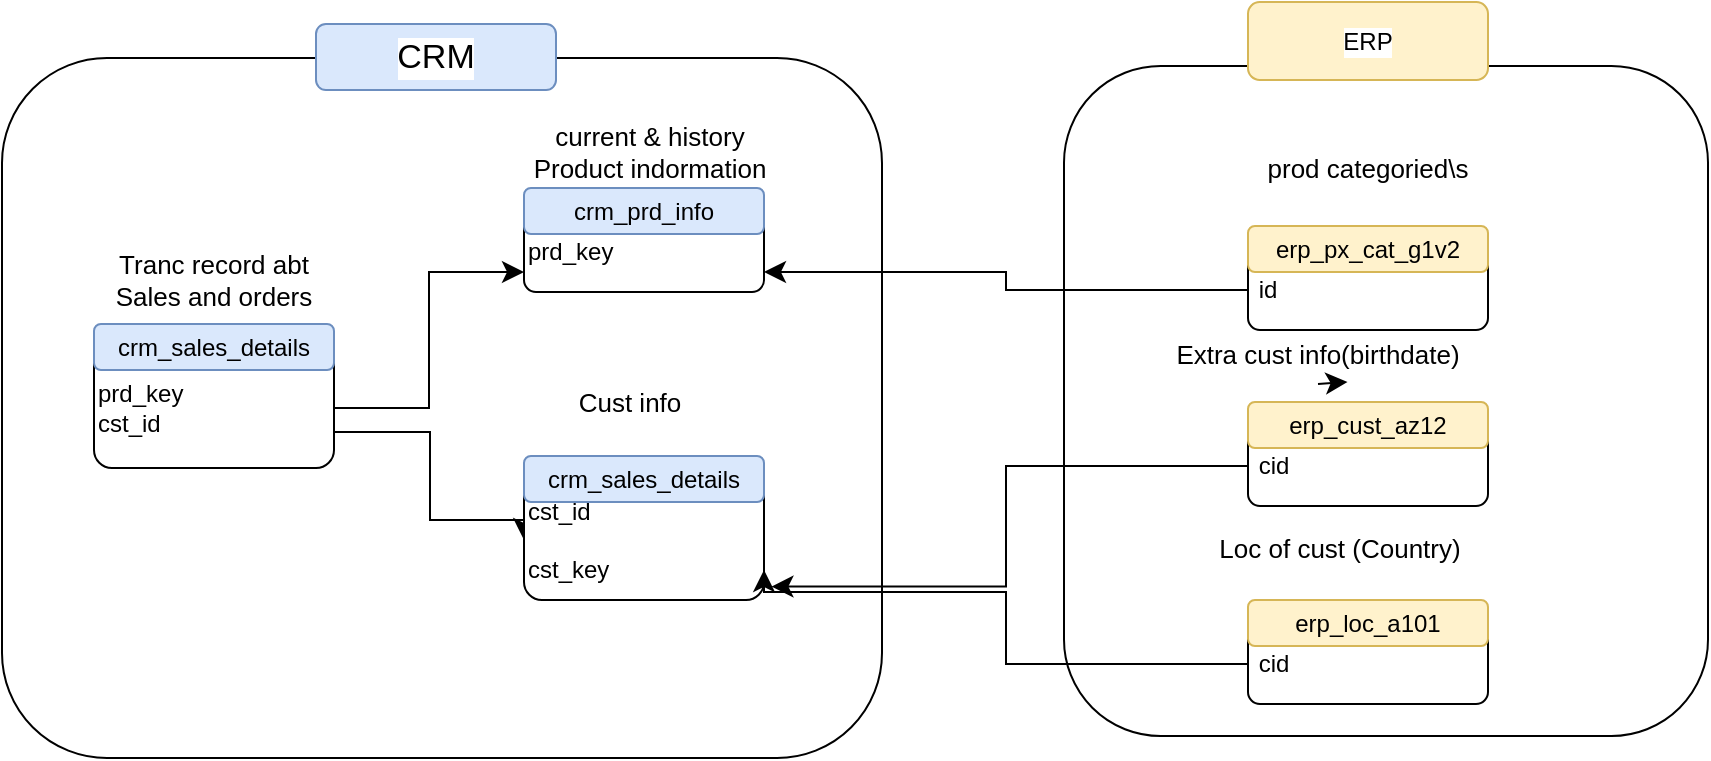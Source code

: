 <mxfile version="28.0.9">
  <diagram name="Page-1" id="3G0wSvsp3lyUOCJ0FMDK">
    <mxGraphModel dx="1025" dy="1518" grid="0" gridSize="10" guides="1" tooltips="1" connect="1" arrows="1" fold="1" page="0" pageScale="1" pageWidth="850" pageHeight="1100" math="0" shadow="0">
      <root>
        <mxCell id="0" />
        <mxCell id="1" parent="0" />
        <mxCell id="Lc9Yi27ZNVGLYDzCuDlE-29" value="" style="rounded=1;whiteSpace=wrap;html=1;fontFamily=Helvetica;fontSize=12;fontColor=default;labelBackgroundColor=default;" parent="1" vertex="1">
          <mxGeometry x="417" y="-236" width="322" height="335" as="geometry" />
        </mxCell>
        <mxCell id="Lc9Yi27ZNVGLYDzCuDlE-27" value="" style="rounded=1;whiteSpace=wrap;html=1;fontFamily=Helvetica;fontSize=12;fontColor=default;labelBackgroundColor=default;" parent="1" vertex="1">
          <mxGeometry x="-114" y="-240" width="440" height="350" as="geometry" />
        </mxCell>
        <mxCell id="Lc9Yi27ZNVGLYDzCuDlE-12" style="edgeStyle=orthogonalEdgeStyle;shape=connector;rounded=0;orthogonalLoop=1;jettySize=auto;html=1;entryX=0;entryY=0.5;entryDx=0;entryDy=0;strokeColor=default;align=center;verticalAlign=middle;fontFamily=Helvetica;fontSize=12;fontColor=default;labelBackgroundColor=default;startSize=8;endArrow=classic;endSize=8;" parent="1" source="Lc9Yi27ZNVGLYDzCuDlE-1" target="Lc9Yi27ZNVGLYDzCuDlE-7" edge="1">
          <mxGeometry relative="1" as="geometry">
            <Array as="points">
              <mxPoint x="100" y="-53" />
              <mxPoint x="100" y="-9" />
              <mxPoint x="147" y="-9" />
            </Array>
          </mxGeometry>
        </mxCell>
        <mxCell id="Lc9Yi27ZNVGLYDzCuDlE-13" style="edgeStyle=orthogonalEdgeStyle;shape=connector;rounded=0;orthogonalLoop=1;jettySize=auto;html=1;entryX=0;entryY=0.75;entryDx=0;entryDy=0;strokeColor=default;align=center;verticalAlign=middle;fontFamily=Helvetica;fontSize=12;fontColor=default;labelBackgroundColor=default;startSize=8;endArrow=classic;endSize=8;" parent="1" source="Lc9Yi27ZNVGLYDzCuDlE-1" target="Lc9Yi27ZNVGLYDzCuDlE-5" edge="1">
          <mxGeometry relative="1" as="geometry" />
        </mxCell>
        <mxCell id="Lc9Yi27ZNVGLYDzCuDlE-1" value="&lt;div&gt;prd_key&lt;/div&gt;&lt;div&gt;cst_id&lt;/div&gt;" style="rounded=1;whiteSpace=wrap;html=1;align=left;" parent="1" vertex="1">
          <mxGeometry x="-68" y="-95" width="120" height="60" as="geometry" />
        </mxCell>
        <mxCell id="Lc9Yi27ZNVGLYDzCuDlE-2" value="crm_sales_details" style="rounded=1;whiteSpace=wrap;html=1;fillColor=#dae8fc;strokeColor=#6c8ebf;" parent="1" vertex="1">
          <mxGeometry x="-68" y="-107" width="120" height="23" as="geometry" />
        </mxCell>
        <mxCell id="Lc9Yi27ZNVGLYDzCuDlE-5" value="prd_key" style="rounded=1;whiteSpace=wrap;html=1;align=left;" parent="1" vertex="1">
          <mxGeometry x="147" y="-163" width="120" height="40" as="geometry" />
        </mxCell>
        <mxCell id="Lc9Yi27ZNVGLYDzCuDlE-6" value="crm_prd_info" style="rounded=1;whiteSpace=wrap;html=1;fillColor=#dae8fc;strokeColor=#6c8ebf;" parent="1" vertex="1">
          <mxGeometry x="147" y="-175" width="120" height="23" as="geometry" />
        </mxCell>
        <mxCell id="Lc9Yi27ZNVGLYDzCuDlE-7" value="&lt;div&gt;cst_id&lt;/div&gt;&lt;div&gt;&lt;br&gt;&lt;/div&gt;&lt;div&gt;cst_key&lt;/div&gt;" style="rounded=1;whiteSpace=wrap;html=1;align=left;strokeColor=default;" parent="1" vertex="1">
          <mxGeometry x="147" y="-29" width="120" height="60" as="geometry" />
        </mxCell>
        <mxCell id="Lc9Yi27ZNVGLYDzCuDlE-8" value="crm_sales_details" style="rounded=1;whiteSpace=wrap;html=1;fillColor=#dae8fc;strokeColor=#6c8ebf;" parent="1" vertex="1">
          <mxGeometry x="147" y="-41" width="120" height="23" as="geometry" />
        </mxCell>
        <mxCell id="Lc9Yi27ZNVGLYDzCuDlE-26" style="edgeStyle=orthogonalEdgeStyle;shape=connector;rounded=0;orthogonalLoop=1;jettySize=auto;html=1;entryX=1;entryY=0.75;entryDx=0;entryDy=0;strokeColor=default;align=center;verticalAlign=middle;fontFamily=Helvetica;fontSize=12;fontColor=default;labelBackgroundColor=default;startSize=8;endArrow=classic;endSize=8;" parent="1" source="Lc9Yi27ZNVGLYDzCuDlE-16" target="Lc9Yi27ZNVGLYDzCuDlE-5" edge="1">
          <mxGeometry relative="1" as="geometry" />
        </mxCell>
        <mxCell id="Lc9Yi27ZNVGLYDzCuDlE-16" value="&amp;nbsp;id" style="rounded=1;whiteSpace=wrap;html=1;align=left;strokeColor=default;" parent="1" vertex="1">
          <mxGeometry x="509" y="-144" width="120" height="40" as="geometry" />
        </mxCell>
        <mxCell id="Lc9Yi27ZNVGLYDzCuDlE-17" value="erp_px_cat_g1v2" style="rounded=1;whiteSpace=wrap;html=1;fillColor=#fff2cc;strokeColor=#d6b656;" parent="1" vertex="1">
          <mxGeometry x="509" y="-156" width="120" height="23" as="geometry" />
        </mxCell>
        <mxCell id="Lc9Yi27ZNVGLYDzCuDlE-18" value="&amp;nbsp;cid" style="rounded=1;whiteSpace=wrap;html=1;align=left;strokeColor=default;" parent="1" vertex="1">
          <mxGeometry x="509" y="-56" width="120" height="40" as="geometry" />
        </mxCell>
        <mxCell id="Lc9Yi27ZNVGLYDzCuDlE-19" value="erp_cust_az12" style="rounded=1;whiteSpace=wrap;html=1;fillColor=#fff2cc;strokeColor=#d6b656;" parent="1" vertex="1">
          <mxGeometry x="509" y="-68" width="120" height="23" as="geometry" />
        </mxCell>
        <mxCell id="Lc9Yi27ZNVGLYDzCuDlE-25" style="edgeStyle=orthogonalEdgeStyle;shape=connector;rounded=0;orthogonalLoop=1;jettySize=auto;html=1;entryX=1;entryY=0.75;entryDx=0;entryDy=0;strokeColor=default;align=center;verticalAlign=middle;fontFamily=Helvetica;fontSize=12;fontColor=default;labelBackgroundColor=default;startSize=8;endArrow=classic;endSize=8;" parent="1" source="Lc9Yi27ZNVGLYDzCuDlE-20" target="Lc9Yi27ZNVGLYDzCuDlE-7" edge="1">
          <mxGeometry relative="1" as="geometry">
            <Array as="points">
              <mxPoint x="388" y="63" />
              <mxPoint x="388" y="27" />
              <mxPoint x="267" y="27" />
            </Array>
          </mxGeometry>
        </mxCell>
        <mxCell id="Lc9Yi27ZNVGLYDzCuDlE-20" value="&amp;nbsp;cid" style="rounded=1;whiteSpace=wrap;html=1;align=left;strokeColor=default;" parent="1" vertex="1">
          <mxGeometry x="509" y="43" width="120" height="40" as="geometry" />
        </mxCell>
        <mxCell id="Lc9Yi27ZNVGLYDzCuDlE-21" value="erp_loc_a101" style="rounded=1;whiteSpace=wrap;html=1;fillColor=#fff2cc;strokeColor=#d6b656;" parent="1" vertex="1">
          <mxGeometry x="509" y="31" width="120" height="23" as="geometry" />
        </mxCell>
        <mxCell id="Lc9Yi27ZNVGLYDzCuDlE-22" style="edgeStyle=orthogonalEdgeStyle;shape=connector;rounded=0;orthogonalLoop=1;jettySize=auto;html=1;entryX=1.031;entryY=0.888;entryDx=0;entryDy=0;entryPerimeter=0;strokeColor=default;align=center;verticalAlign=middle;fontFamily=Helvetica;fontSize=12;fontColor=default;labelBackgroundColor=default;startSize=8;endArrow=classic;endSize=8;" parent="1" source="Lc9Yi27ZNVGLYDzCuDlE-18" target="Lc9Yi27ZNVGLYDzCuDlE-7" edge="1">
          <mxGeometry relative="1" as="geometry" />
        </mxCell>
        <mxCell id="Lc9Yi27ZNVGLYDzCuDlE-28" value="&lt;font style=&quot;font-size: 17px;&quot;&gt;CRM&lt;/font&gt;" style="rounded=1;whiteSpace=wrap;html=1;fontFamily=Helvetica;fontSize=12;labelBackgroundColor=default;fillColor=#dae8fc;strokeColor=#6c8ebf;" parent="1" vertex="1">
          <mxGeometry x="43" y="-257" width="120" height="33" as="geometry" />
        </mxCell>
        <mxCell id="Lc9Yi27ZNVGLYDzCuDlE-30" value="ERP" style="rounded=1;whiteSpace=wrap;html=1;fontFamily=Helvetica;fontSize=12;labelBackgroundColor=default;fillColor=#fff2cc;strokeColor=#d6b656;" parent="1" vertex="1">
          <mxGeometry x="509" y="-268" width="120" height="39" as="geometry" />
        </mxCell>
        <mxCell id="I4hP-ER_YG_CDQdfx_Hd-1" value="Tranc record abt Sales and orders" style="text;strokeColor=none;fillColor=none;html=1;align=center;verticalAlign=middle;whiteSpace=wrap;rounded=0;fontSize=13;" vertex="1" parent="1">
          <mxGeometry x="-68" y="-144" width="120" height="30" as="geometry" />
        </mxCell>
        <mxCell id="I4hP-ER_YG_CDQdfx_Hd-2" value="prod categoried\s" style="text;strokeColor=none;fillColor=none;html=1;align=center;verticalAlign=middle;whiteSpace=wrap;rounded=0;fontSize=13;" vertex="1" parent="1">
          <mxGeometry x="509" y="-200" width="120" height="30" as="geometry" />
        </mxCell>
        <mxCell id="I4hP-ER_YG_CDQdfx_Hd-3" value="Cust info" style="text;strokeColor=none;fillColor=none;html=1;align=center;verticalAlign=middle;whiteSpace=wrap;rounded=0;fontSize=13;" vertex="1" parent="1">
          <mxGeometry x="140" y="-83.5" width="120" height="30" as="geometry" />
        </mxCell>
        <mxCell id="I4hP-ER_YG_CDQdfx_Hd-4" value="current &amp;amp; history Product indormation" style="text;strokeColor=none;fillColor=none;html=1;align=center;verticalAlign=middle;whiteSpace=wrap;rounded=0;fontSize=13;" vertex="1" parent="1">
          <mxGeometry x="150" y="-208" width="120" height="30" as="geometry" />
        </mxCell>
        <mxCell id="I4hP-ER_YG_CDQdfx_Hd-6" value="Extra cust info(birthdate)" style="text;strokeColor=none;fillColor=none;html=1;align=center;verticalAlign=middle;whiteSpace=wrap;rounded=0;fontSize=13;" vertex="1" parent="1">
          <mxGeometry x="454" y="-107" width="180" height="30" as="geometry" />
        </mxCell>
        <mxCell id="I4hP-ER_YG_CDQdfx_Hd-7" style="edgeStyle=none;curved=1;rounded=0;orthogonalLoop=1;jettySize=auto;html=1;exitX=0.5;exitY=1;exitDx=0;exitDy=0;entryX=0.582;entryY=0.965;entryDx=0;entryDy=0;entryPerimeter=0;fontSize=12;startSize=8;endSize=8;" edge="1" parent="1" source="I4hP-ER_YG_CDQdfx_Hd-6" target="I4hP-ER_YG_CDQdfx_Hd-6">
          <mxGeometry relative="1" as="geometry" />
        </mxCell>
        <mxCell id="I4hP-ER_YG_CDQdfx_Hd-8" value="Loc of cust (Country)" style="text;strokeColor=none;fillColor=none;html=1;align=center;verticalAlign=middle;whiteSpace=wrap;rounded=0;fontSize=13;" vertex="1" parent="1">
          <mxGeometry x="465" y="-10" width="180" height="30" as="geometry" />
        </mxCell>
      </root>
    </mxGraphModel>
  </diagram>
</mxfile>
